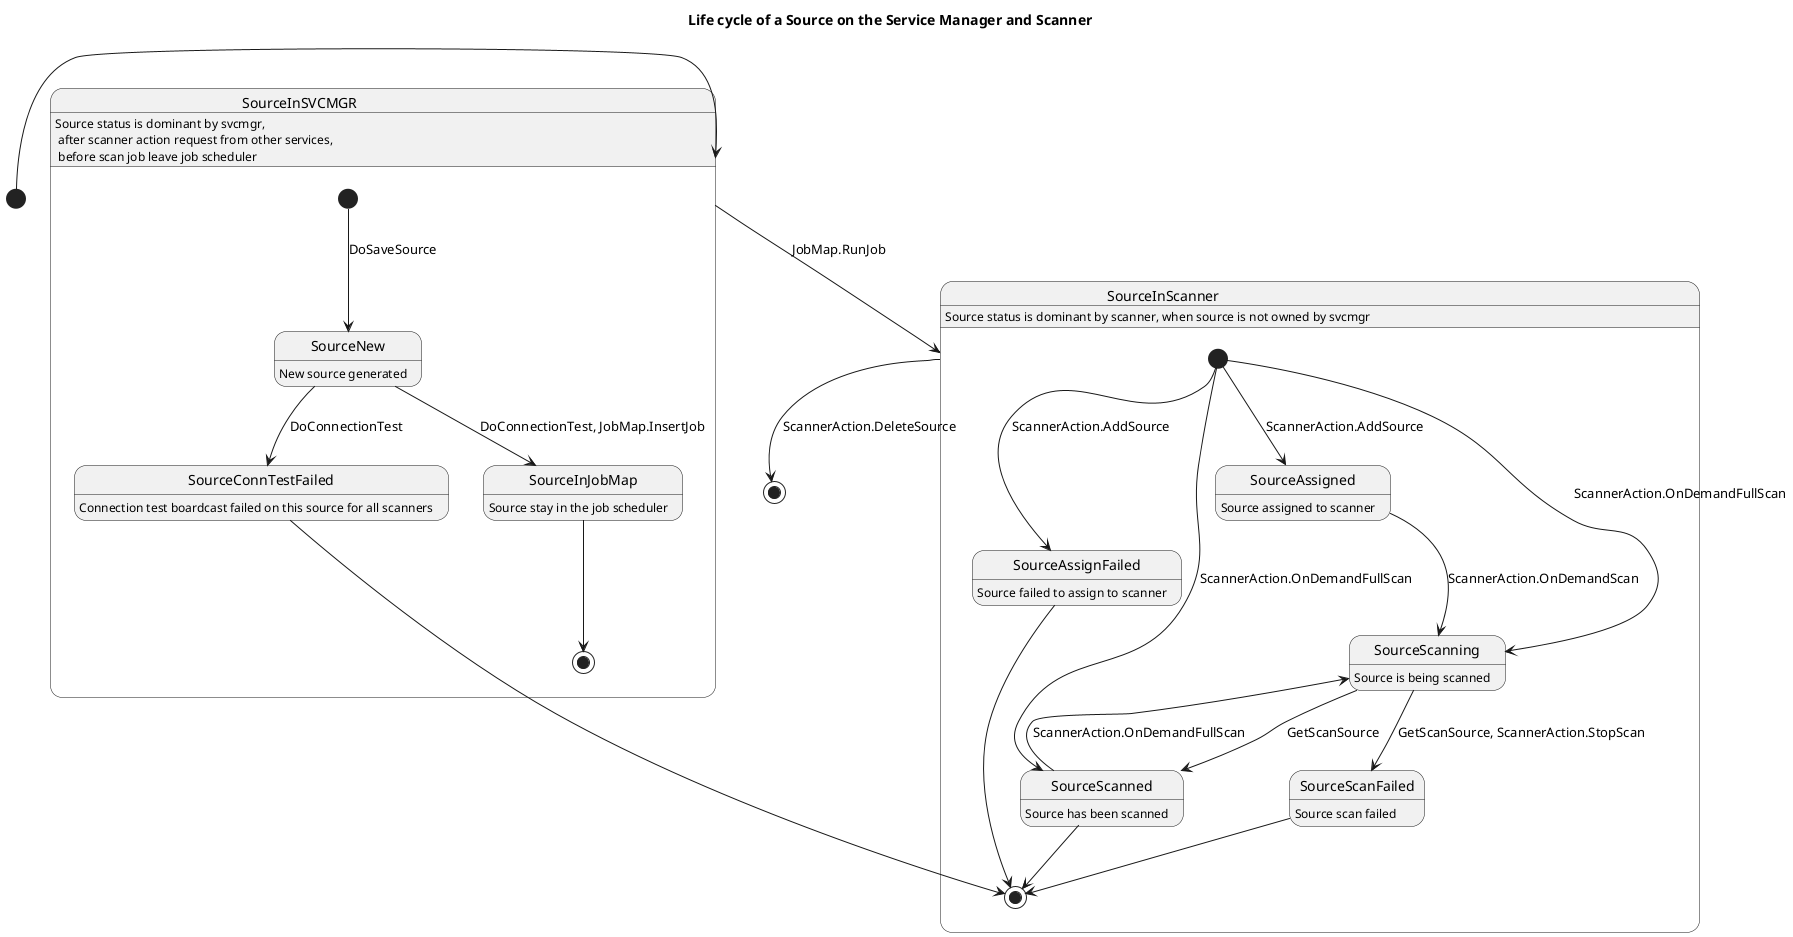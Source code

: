 @startuml
title Life cycle of a Source on the Service Manager and Scanner

SourceInSVCMGR: Source status is dominant by svcmgr, \n after scanner action request from other services, \n before scan job leave job scheduler

[*] -> SourceInSVCMGR
state SourceInSVCMGR {
  SourceNew: New source generated
  SourceInJobMap: Source stay in the job scheduler
  SourceConnTestFailed: Connection test boardcast failed on this source for all scanners

  [*] --> SourceNew: DoSaveSource
  SourceNew --> SourceInJobMap: DoConnectionTest, JobMap.InsertJob
  SourceNew --> SourceConnTestFailed: DoConnectionTest
  SourceInJobMap --> [*]
}

SourceInScanner: Source status is dominant by scanner, when source is not owned by svcmgr

SourceInSVCMGR --> SourceInScanner: JobMap.RunJob
state SourceInScanner {
  SourceAssigned: Source assigned to scanner
  SourceAssignFailed: Source failed to assign to scanner
  SourceScanning: Source is being scanned
  SourceScanned: Source has been scanned
  SourceScanFailed: Source scan failed

  [*] --> SourceAssigned: ScannerAction.AddSource
  [*] --> SourceAssignFailed: ScannerAction.AddSource
  [*] --> SourceScanning: ScannerAction.OnDemandFullScan
  [*] --> SourceScanned: ScannerAction.OnDemandFullScan
  SourceAssigned --> SourceScanning: ScannerAction.OnDemandScan
  SourceScanning --> SourceScanned: GetScanSource
  SourceScanning --> SourceScanFailed: GetScanSource, ScannerAction.StopScan
  SourceScanned --> SourceScanning: ScannerAction.OnDemandFullScan
  SourceAssignFailed --> [*]
  SourceScanned --> [*]
  SourceScanFailed --> [*]
  SourceConnTestFailed --> [*]
}

SourceInScanner --> [*] : ScannerAction.DeleteSource
@enduml
